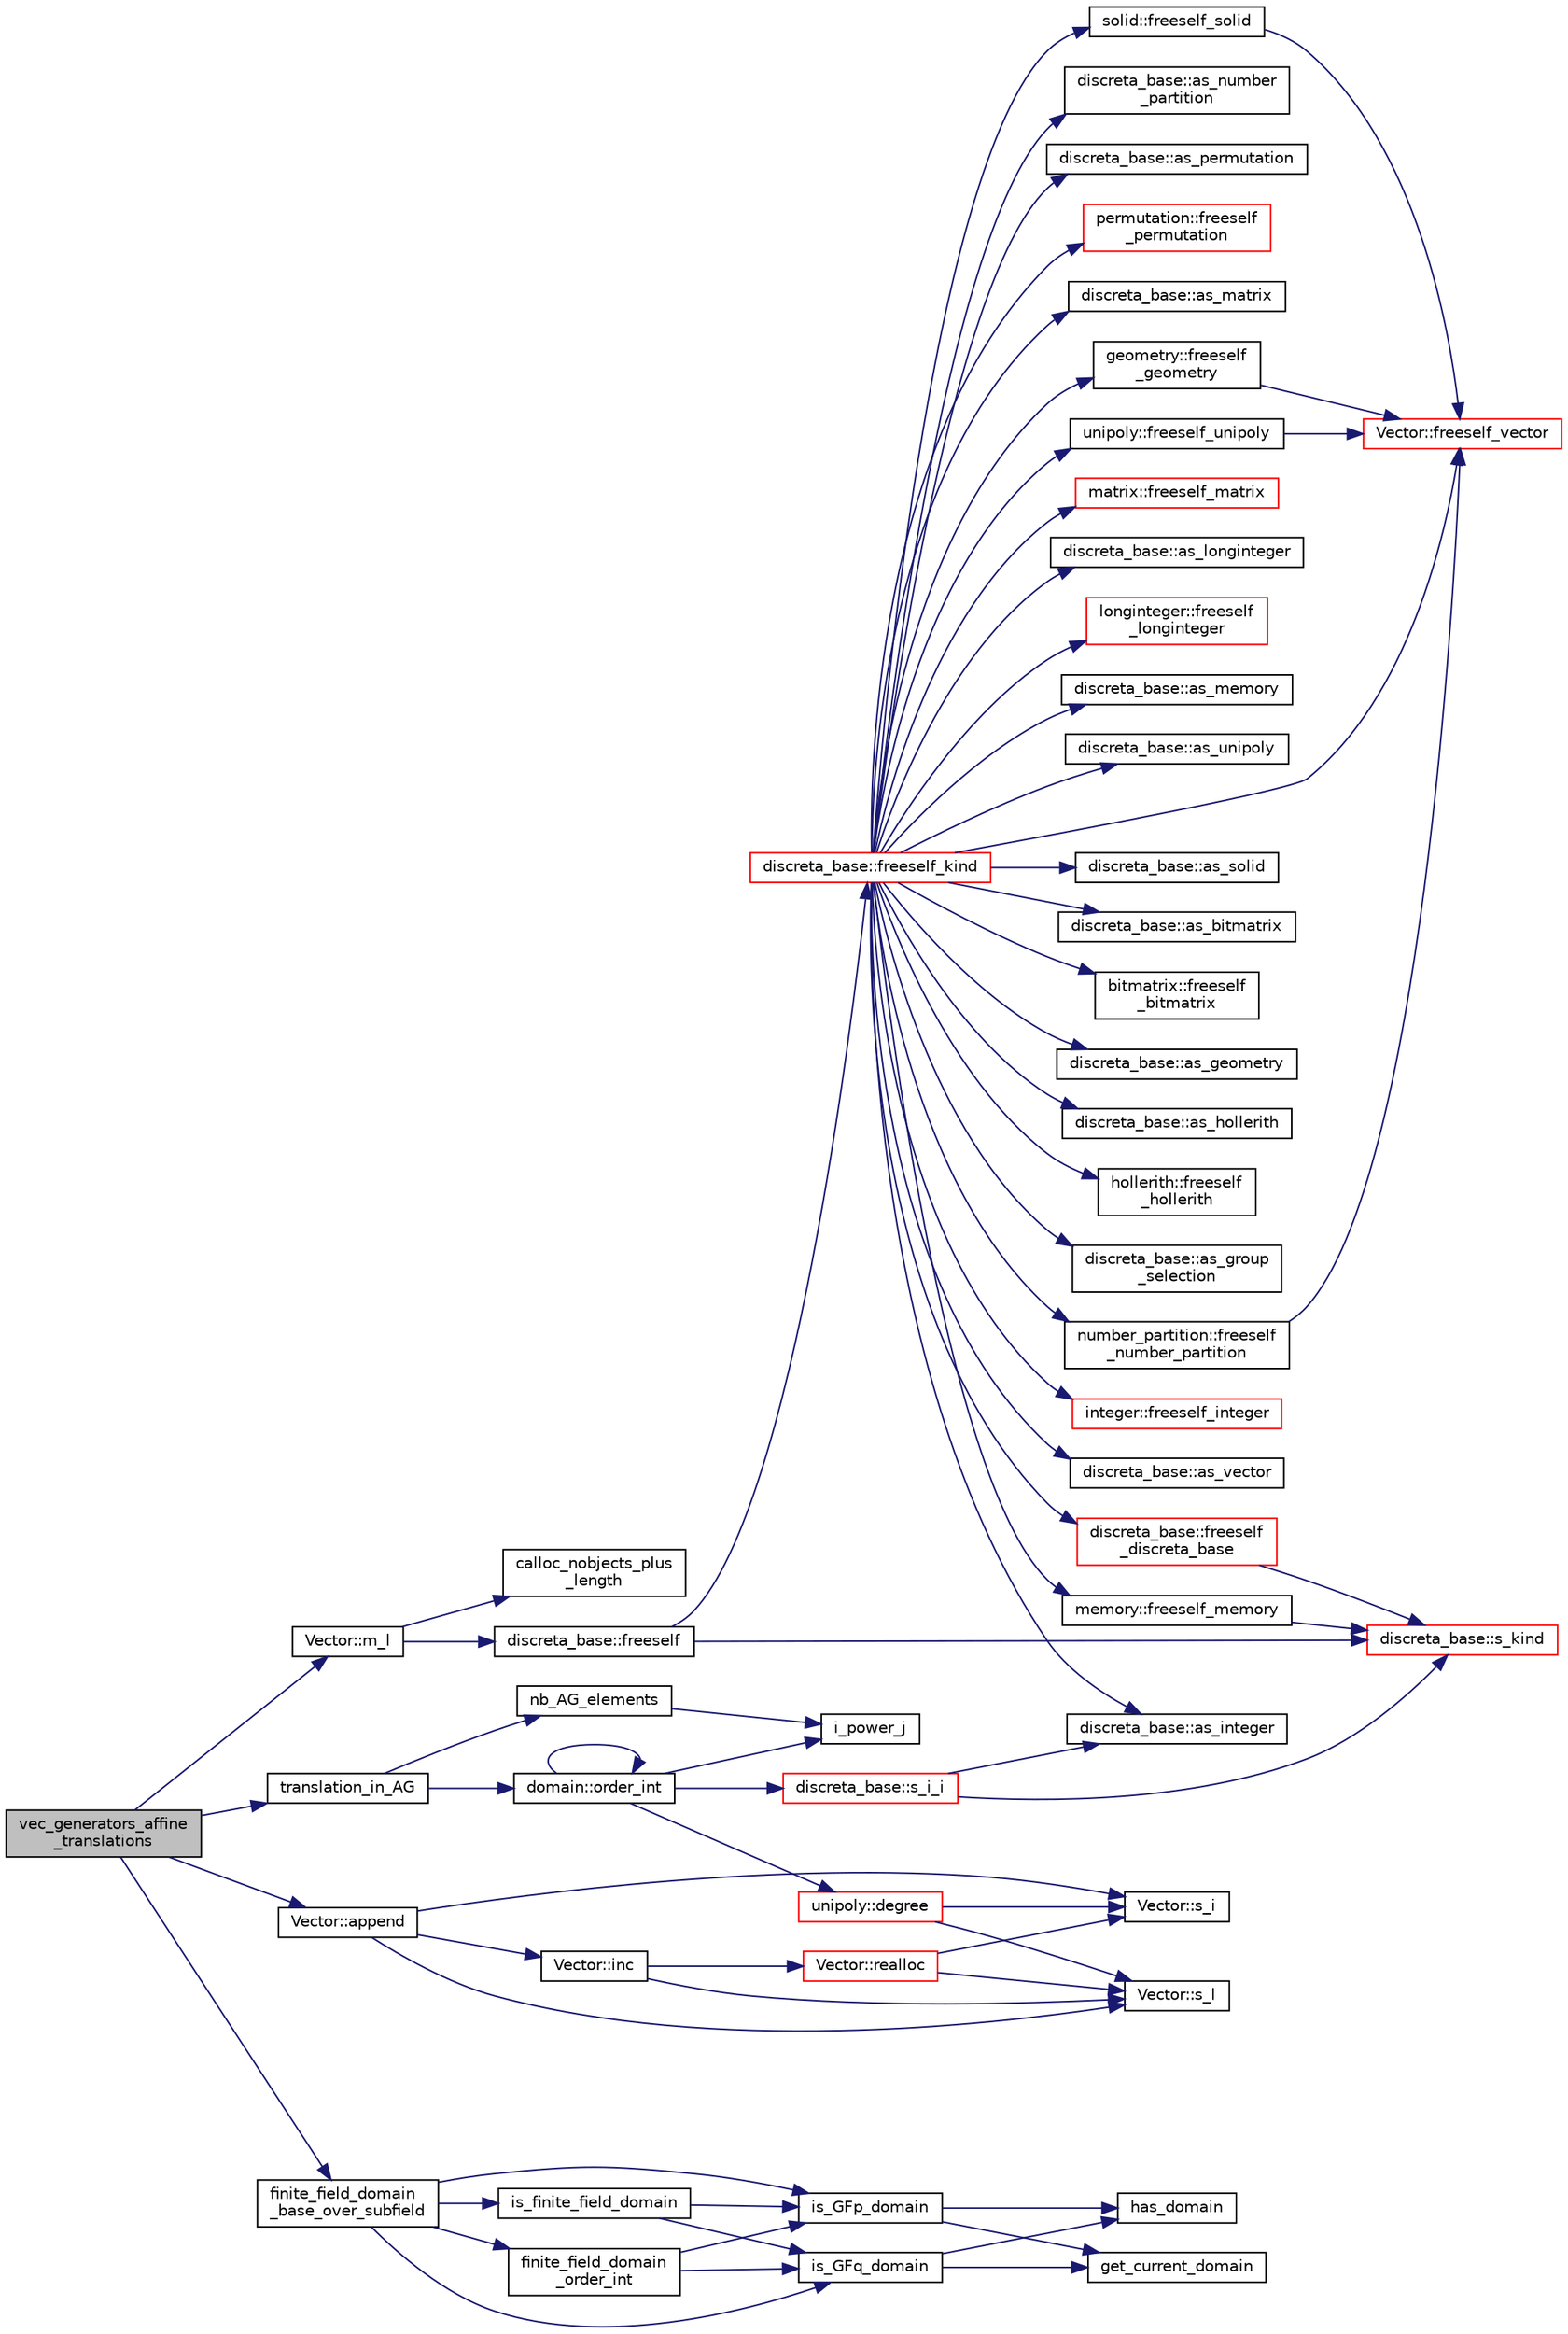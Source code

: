digraph "vec_generators_affine_translations"
{
  edge [fontname="Helvetica",fontsize="10",labelfontname="Helvetica",labelfontsize="10"];
  node [fontname="Helvetica",fontsize="10",shape=record];
  rankdir="LR";
  Node527 [label="vec_generators_affine\l_translations",height=0.2,width=0.4,color="black", fillcolor="grey75", style="filled", fontcolor="black"];
  Node527 -> Node528 [color="midnightblue",fontsize="10",style="solid",fontname="Helvetica"];
  Node528 [label="Vector::m_l",height=0.2,width=0.4,color="black", fillcolor="white", style="filled",URL="$d5/db2/class_vector.html#a00f5520c2a6b4f5282a1a8bcf8ea74eb"];
  Node528 -> Node529 [color="midnightblue",fontsize="10",style="solid",fontname="Helvetica"];
  Node529 [label="discreta_base::freeself",height=0.2,width=0.4,color="black", fillcolor="white", style="filled",URL="$d7/d71/classdiscreta__base.html#a9a3c9501a562293b5667c11b9174d6e5"];
  Node529 -> Node530 [color="midnightblue",fontsize="10",style="solid",fontname="Helvetica"];
  Node530 [label="discreta_base::freeself_kind",height=0.2,width=0.4,color="red", fillcolor="white", style="filled",URL="$d7/d71/classdiscreta__base.html#a63a23ada2165b3838fab719ed458cec8"];
  Node530 -> Node531 [color="midnightblue",fontsize="10",style="solid",fontname="Helvetica"];
  Node531 [label="discreta_base::freeself\l_discreta_base",height=0.2,width=0.4,color="red", fillcolor="white", style="filled",URL="$d7/d71/classdiscreta__base.html#a8b1ec2cee4566034441e066dc2c027db"];
  Node531 -> Node532 [color="midnightblue",fontsize="10",style="solid",fontname="Helvetica"];
  Node532 [label="discreta_base::s_kind",height=0.2,width=0.4,color="red", fillcolor="white", style="filled",URL="$d7/d71/classdiscreta__base.html#a8a830025c74adbbc3362418a7c2ba157"];
  Node530 -> Node538 [color="midnightblue",fontsize="10",style="solid",fontname="Helvetica"];
  Node538 [label="discreta_base::as_integer",height=0.2,width=0.4,color="black", fillcolor="white", style="filled",URL="$d7/d71/classdiscreta__base.html#a00d7691eaf874fd283d942692fe8dd26"];
  Node530 -> Node539 [color="midnightblue",fontsize="10",style="solid",fontname="Helvetica"];
  Node539 [label="integer::freeself_integer",height=0.2,width=0.4,color="red", fillcolor="white", style="filled",URL="$d0/de5/classinteger.html#a02eb557612c9db1820dd75a77151edc0"];
  Node530 -> Node540 [color="midnightblue",fontsize="10",style="solid",fontname="Helvetica"];
  Node540 [label="discreta_base::as_vector",height=0.2,width=0.4,color="black", fillcolor="white", style="filled",URL="$d7/d71/classdiscreta__base.html#a7bdd6cae39c380b128ee9e17e42cf020"];
  Node530 -> Node541 [color="midnightblue",fontsize="10",style="solid",fontname="Helvetica"];
  Node541 [label="Vector::freeself_vector",height=0.2,width=0.4,color="red", fillcolor="white", style="filled",URL="$d5/db2/class_vector.html#ad55c58937ca8fb342247a2c0fb572d20"];
  Node530 -> Node543 [color="midnightblue",fontsize="10",style="solid",fontname="Helvetica"];
  Node543 [label="discreta_base::as_number\l_partition",height=0.2,width=0.4,color="black", fillcolor="white", style="filled",URL="$d7/d71/classdiscreta__base.html#a307aa09de0e925d46697707968ffab00"];
  Node530 -> Node544 [color="midnightblue",fontsize="10",style="solid",fontname="Helvetica"];
  Node544 [label="number_partition::freeself\l_number_partition",height=0.2,width=0.4,color="black", fillcolor="white", style="filled",URL="$df/d50/classnumber__partition.html#aa74111c1c8cd218b654e7b7c1ca42eb5"];
  Node544 -> Node541 [color="midnightblue",fontsize="10",style="solid",fontname="Helvetica"];
  Node530 -> Node545 [color="midnightblue",fontsize="10",style="solid",fontname="Helvetica"];
  Node545 [label="discreta_base::as_permutation",height=0.2,width=0.4,color="black", fillcolor="white", style="filled",URL="$d7/d71/classdiscreta__base.html#aa4e72f36a82984239b12ae831e131098"];
  Node530 -> Node546 [color="midnightblue",fontsize="10",style="solid",fontname="Helvetica"];
  Node546 [label="permutation::freeself\l_permutation",height=0.2,width=0.4,color="red", fillcolor="white", style="filled",URL="$d0/d08/classpermutation.html#a1f86343fa765d71c976d79e5ce372c12"];
  Node530 -> Node547 [color="midnightblue",fontsize="10",style="solid",fontname="Helvetica"];
  Node547 [label="discreta_base::as_matrix",height=0.2,width=0.4,color="black", fillcolor="white", style="filled",URL="$d7/d71/classdiscreta__base.html#ae4d7f56d917a4707b838fbffde6467ff"];
  Node530 -> Node548 [color="midnightblue",fontsize="10",style="solid",fontname="Helvetica"];
  Node548 [label="matrix::freeself_matrix",height=0.2,width=0.4,color="red", fillcolor="white", style="filled",URL="$d1/d8d/classmatrix.html#ab47d61820499f35c15bf82fb6a3b9bd1"];
  Node530 -> Node550 [color="midnightblue",fontsize="10",style="solid",fontname="Helvetica"];
  Node550 [label="discreta_base::as_longinteger",height=0.2,width=0.4,color="black", fillcolor="white", style="filled",URL="$d7/d71/classdiscreta__base.html#a20a094639eb711b10c8694c51937f7cd"];
  Node530 -> Node551 [color="midnightblue",fontsize="10",style="solid",fontname="Helvetica"];
  Node551 [label="longinteger::freeself\l_longinteger",height=0.2,width=0.4,color="red", fillcolor="white", style="filled",URL="$d3/d71/classlonginteger.html#a82006f4b7c6bf897de0387497e16c219"];
  Node530 -> Node553 [color="midnightblue",fontsize="10",style="solid",fontname="Helvetica"];
  Node553 [label="discreta_base::as_memory",height=0.2,width=0.4,color="black", fillcolor="white", style="filled",URL="$d7/d71/classdiscreta__base.html#ad94b2d7dce0cd4fa22db57f6e79c4bd2"];
  Node530 -> Node554 [color="midnightblue",fontsize="10",style="solid",fontname="Helvetica"];
  Node554 [label="memory::freeself_memory",height=0.2,width=0.4,color="black", fillcolor="white", style="filled",URL="$d8/d99/classmemory.html#a19366f9105d79a0e818cc19255d7ef4f"];
  Node554 -> Node532 [color="midnightblue",fontsize="10",style="solid",fontname="Helvetica"];
  Node530 -> Node555 [color="midnightblue",fontsize="10",style="solid",fontname="Helvetica"];
  Node555 [label="discreta_base::as_unipoly",height=0.2,width=0.4,color="black", fillcolor="white", style="filled",URL="$d7/d71/classdiscreta__base.html#ad50d8027f039fe5c2478cddb243adc9d"];
  Node530 -> Node556 [color="midnightblue",fontsize="10",style="solid",fontname="Helvetica"];
  Node556 [label="unipoly::freeself_unipoly",height=0.2,width=0.4,color="black", fillcolor="white", style="filled",URL="$d1/d89/classunipoly.html#aad315db6c6adb555a0c63877aab7d27e"];
  Node556 -> Node541 [color="midnightblue",fontsize="10",style="solid",fontname="Helvetica"];
  Node530 -> Node557 [color="midnightblue",fontsize="10",style="solid",fontname="Helvetica"];
  Node557 [label="discreta_base::as_solid",height=0.2,width=0.4,color="black", fillcolor="white", style="filled",URL="$d7/d71/classdiscreta__base.html#a1fc5f2b85ec97ab0a69dd64903c970a5"];
  Node530 -> Node558 [color="midnightblue",fontsize="10",style="solid",fontname="Helvetica"];
  Node558 [label="solid::freeself_solid",height=0.2,width=0.4,color="black", fillcolor="white", style="filled",URL="$d8/def/classsolid.html#a84c2f0abd7b24b1cf2ccefa9c99567fe"];
  Node558 -> Node541 [color="midnightblue",fontsize="10",style="solid",fontname="Helvetica"];
  Node530 -> Node559 [color="midnightblue",fontsize="10",style="solid",fontname="Helvetica"];
  Node559 [label="discreta_base::as_bitmatrix",height=0.2,width=0.4,color="black", fillcolor="white", style="filled",URL="$d7/d71/classdiscreta__base.html#a071ad54ea8ef6c9d1d15f532e5a76df6"];
  Node530 -> Node560 [color="midnightblue",fontsize="10",style="solid",fontname="Helvetica"];
  Node560 [label="bitmatrix::freeself\l_bitmatrix",height=0.2,width=0.4,color="black", fillcolor="white", style="filled",URL="$de/dc8/classbitmatrix.html#a4b84eed56a244df63819eae6b7ba1eff"];
  Node530 -> Node561 [color="midnightblue",fontsize="10",style="solid",fontname="Helvetica"];
  Node561 [label="discreta_base::as_geometry",height=0.2,width=0.4,color="black", fillcolor="white", style="filled",URL="$d7/d71/classdiscreta__base.html#a38fc7b4cdd830703e9d87354b79bc5c8"];
  Node530 -> Node562 [color="midnightblue",fontsize="10",style="solid",fontname="Helvetica"];
  Node562 [label="geometry::freeself\l_geometry",height=0.2,width=0.4,color="black", fillcolor="white", style="filled",URL="$da/d44/classgeometry.html#a504b1b52d24b4ae00d9fd0b7838b57e6"];
  Node562 -> Node541 [color="midnightblue",fontsize="10",style="solid",fontname="Helvetica"];
  Node530 -> Node563 [color="midnightblue",fontsize="10",style="solid",fontname="Helvetica"];
  Node563 [label="discreta_base::as_hollerith",height=0.2,width=0.4,color="black", fillcolor="white", style="filled",URL="$d7/d71/classdiscreta__base.html#a3e66f82711f314710107e2f29e589690"];
  Node530 -> Node564 [color="midnightblue",fontsize="10",style="solid",fontname="Helvetica"];
  Node564 [label="hollerith::freeself\l_hollerith",height=0.2,width=0.4,color="black", fillcolor="white", style="filled",URL="$d8/d99/classhollerith.html#a240d1b30780c9e09323d0b3ad5e2d1f7"];
  Node530 -> Node565 [color="midnightblue",fontsize="10",style="solid",fontname="Helvetica"];
  Node565 [label="discreta_base::as_group\l_selection",height=0.2,width=0.4,color="black", fillcolor="white", style="filled",URL="$d7/d71/classdiscreta__base.html#aae1bac4883c567718bef9fb610abbdc8"];
  Node529 -> Node532 [color="midnightblue",fontsize="10",style="solid",fontname="Helvetica"];
  Node528 -> Node577 [color="midnightblue",fontsize="10",style="solid",fontname="Helvetica"];
  Node577 [label="calloc_nobjects_plus\l_length",height=0.2,width=0.4,color="black", fillcolor="white", style="filled",URL="$d9/d60/discreta_8h.html#a71599d54c8c17dfa065a363f5cdd0aa4"];
  Node527 -> Node578 [color="midnightblue",fontsize="10",style="solid",fontname="Helvetica"];
  Node578 [label="finite_field_domain\l_base_over_subfield",height=0.2,width=0.4,color="black", fillcolor="white", style="filled",URL="$d9/d60/discreta_8h.html#abe355695b9ac715e7ac5fdd804f4079d"];
  Node578 -> Node579 [color="midnightblue",fontsize="10",style="solid",fontname="Helvetica"];
  Node579 [label="is_finite_field_domain",height=0.2,width=0.4,color="black", fillcolor="white", style="filled",URL="$db/d2f/domain_8_c.html#a77d0ace35941cfe84035c9a060972b2a"];
  Node579 -> Node580 [color="midnightblue",fontsize="10",style="solid",fontname="Helvetica"];
  Node580 [label="is_GFp_domain",height=0.2,width=0.4,color="black", fillcolor="white", style="filled",URL="$db/d2f/domain_8_c.html#ab75527270302df466fc6f6e355775c13"];
  Node580 -> Node581 [color="midnightblue",fontsize="10",style="solid",fontname="Helvetica"];
  Node581 [label="has_domain",height=0.2,width=0.4,color="black", fillcolor="white", style="filled",URL="$db/d2f/domain_8_c.html#af7df1c554310c6214b2900bf6ca7ac81"];
  Node580 -> Node582 [color="midnightblue",fontsize="10",style="solid",fontname="Helvetica"];
  Node582 [label="get_current_domain",height=0.2,width=0.4,color="black", fillcolor="white", style="filled",URL="$db/d2f/domain_8_c.html#a80481fde3a59aaeeb648f8c5392269f7"];
  Node579 -> Node583 [color="midnightblue",fontsize="10",style="solid",fontname="Helvetica"];
  Node583 [label="is_GFq_domain",height=0.2,width=0.4,color="black", fillcolor="white", style="filled",URL="$db/d2f/domain_8_c.html#af695b4599bda7a0400772172c9eeff64"];
  Node583 -> Node581 [color="midnightblue",fontsize="10",style="solid",fontname="Helvetica"];
  Node583 -> Node582 [color="midnightblue",fontsize="10",style="solid",fontname="Helvetica"];
  Node578 -> Node584 [color="midnightblue",fontsize="10",style="solid",fontname="Helvetica"];
  Node584 [label="finite_field_domain\l_order_int",height=0.2,width=0.4,color="black", fillcolor="white", style="filled",URL="$db/d2f/domain_8_c.html#a377eb55f39803977750d92e3eaf7af26"];
  Node584 -> Node580 [color="midnightblue",fontsize="10",style="solid",fontname="Helvetica"];
  Node584 -> Node583 [color="midnightblue",fontsize="10",style="solid",fontname="Helvetica"];
  Node578 -> Node580 [color="midnightblue",fontsize="10",style="solid",fontname="Helvetica"];
  Node578 -> Node583 [color="midnightblue",fontsize="10",style="solid",fontname="Helvetica"];
  Node527 -> Node585 [color="midnightblue",fontsize="10",style="solid",fontname="Helvetica"];
  Node585 [label="translation_in_AG",height=0.2,width=0.4,color="black", fillcolor="white", style="filled",URL="$d9/d60/discreta_8h.html#ac805a17cf57e334b24457fab41a7da4d"];
  Node585 -> Node586 [color="midnightblue",fontsize="10",style="solid",fontname="Helvetica"];
  Node586 [label="domain::order_int",height=0.2,width=0.4,color="black", fillcolor="white", style="filled",URL="$de/d3b/classdomain.html#aa8dcedfd93e3a8db0069a08b9f0bfff7"];
  Node586 -> Node587 [color="midnightblue",fontsize="10",style="solid",fontname="Helvetica"];
  Node587 [label="discreta_base::s_i_i",height=0.2,width=0.4,color="red", fillcolor="white", style="filled",URL="$d7/d71/classdiscreta__base.html#aadb92c01fbe69b3034b0214b33fbc735"];
  Node587 -> Node532 [color="midnightblue",fontsize="10",style="solid",fontname="Helvetica"];
  Node587 -> Node538 [color="midnightblue",fontsize="10",style="solid",fontname="Helvetica"];
  Node586 -> Node586 [color="midnightblue",fontsize="10",style="solid",fontname="Helvetica"];
  Node586 -> Node589 [color="midnightblue",fontsize="10",style="solid",fontname="Helvetica"];
  Node589 [label="unipoly::degree",height=0.2,width=0.4,color="red", fillcolor="white", style="filled",URL="$d1/d89/classunipoly.html#ab2b9692ea17ce32c0c8f2cc246517e37"];
  Node589 -> Node590 [color="midnightblue",fontsize="10",style="solid",fontname="Helvetica"];
  Node590 [label="Vector::s_l",height=0.2,width=0.4,color="black", fillcolor="white", style="filled",URL="$d5/db2/class_vector.html#ad2dc082288f858d22a528832289e0704"];
  Node589 -> Node591 [color="midnightblue",fontsize="10",style="solid",fontname="Helvetica"];
  Node591 [label="Vector::s_i",height=0.2,width=0.4,color="black", fillcolor="white", style="filled",URL="$d5/db2/class_vector.html#a1c4fe1752523df8119f70dd550244871"];
  Node586 -> Node594 [color="midnightblue",fontsize="10",style="solid",fontname="Helvetica"];
  Node594 [label="i_power_j",height=0.2,width=0.4,color="black", fillcolor="white", style="filled",URL="$de/dc5/algebra__and__number__theory_8h.html#a39b321523e8957d701618bb5cac542b5"];
  Node585 -> Node595 [color="midnightblue",fontsize="10",style="solid",fontname="Helvetica"];
  Node595 [label="nb_AG_elements",height=0.2,width=0.4,color="black", fillcolor="white", style="filled",URL="$d4/d67/geometry_8h.html#ab9de2574dd403dd453a0d35107f684f5"];
  Node595 -> Node594 [color="midnightblue",fontsize="10",style="solid",fontname="Helvetica"];
  Node527 -> Node596 [color="midnightblue",fontsize="10",style="solid",fontname="Helvetica"];
  Node596 [label="Vector::append",height=0.2,width=0.4,color="black", fillcolor="white", style="filled",URL="$d5/db2/class_vector.html#aec80be90cd2cbfe79267220113b679c4"];
  Node596 -> Node590 [color="midnightblue",fontsize="10",style="solid",fontname="Helvetica"];
  Node596 -> Node597 [color="midnightblue",fontsize="10",style="solid",fontname="Helvetica"];
  Node597 [label="Vector::inc",height=0.2,width=0.4,color="black", fillcolor="white", style="filled",URL="$d5/db2/class_vector.html#a5f6fe0531bc3d9829becd8503e4156a3"];
  Node597 -> Node598 [color="midnightblue",fontsize="10",style="solid",fontname="Helvetica"];
  Node598 [label="Vector::realloc",height=0.2,width=0.4,color="red", fillcolor="white", style="filled",URL="$d5/db2/class_vector.html#a00aff28a4a7cacc8c5aaf44b6f3fb3a5"];
  Node598 -> Node590 [color="midnightblue",fontsize="10",style="solid",fontname="Helvetica"];
  Node598 -> Node591 [color="midnightblue",fontsize="10",style="solid",fontname="Helvetica"];
  Node597 -> Node590 [color="midnightblue",fontsize="10",style="solid",fontname="Helvetica"];
  Node596 -> Node591 [color="midnightblue",fontsize="10",style="solid",fontname="Helvetica"];
}
